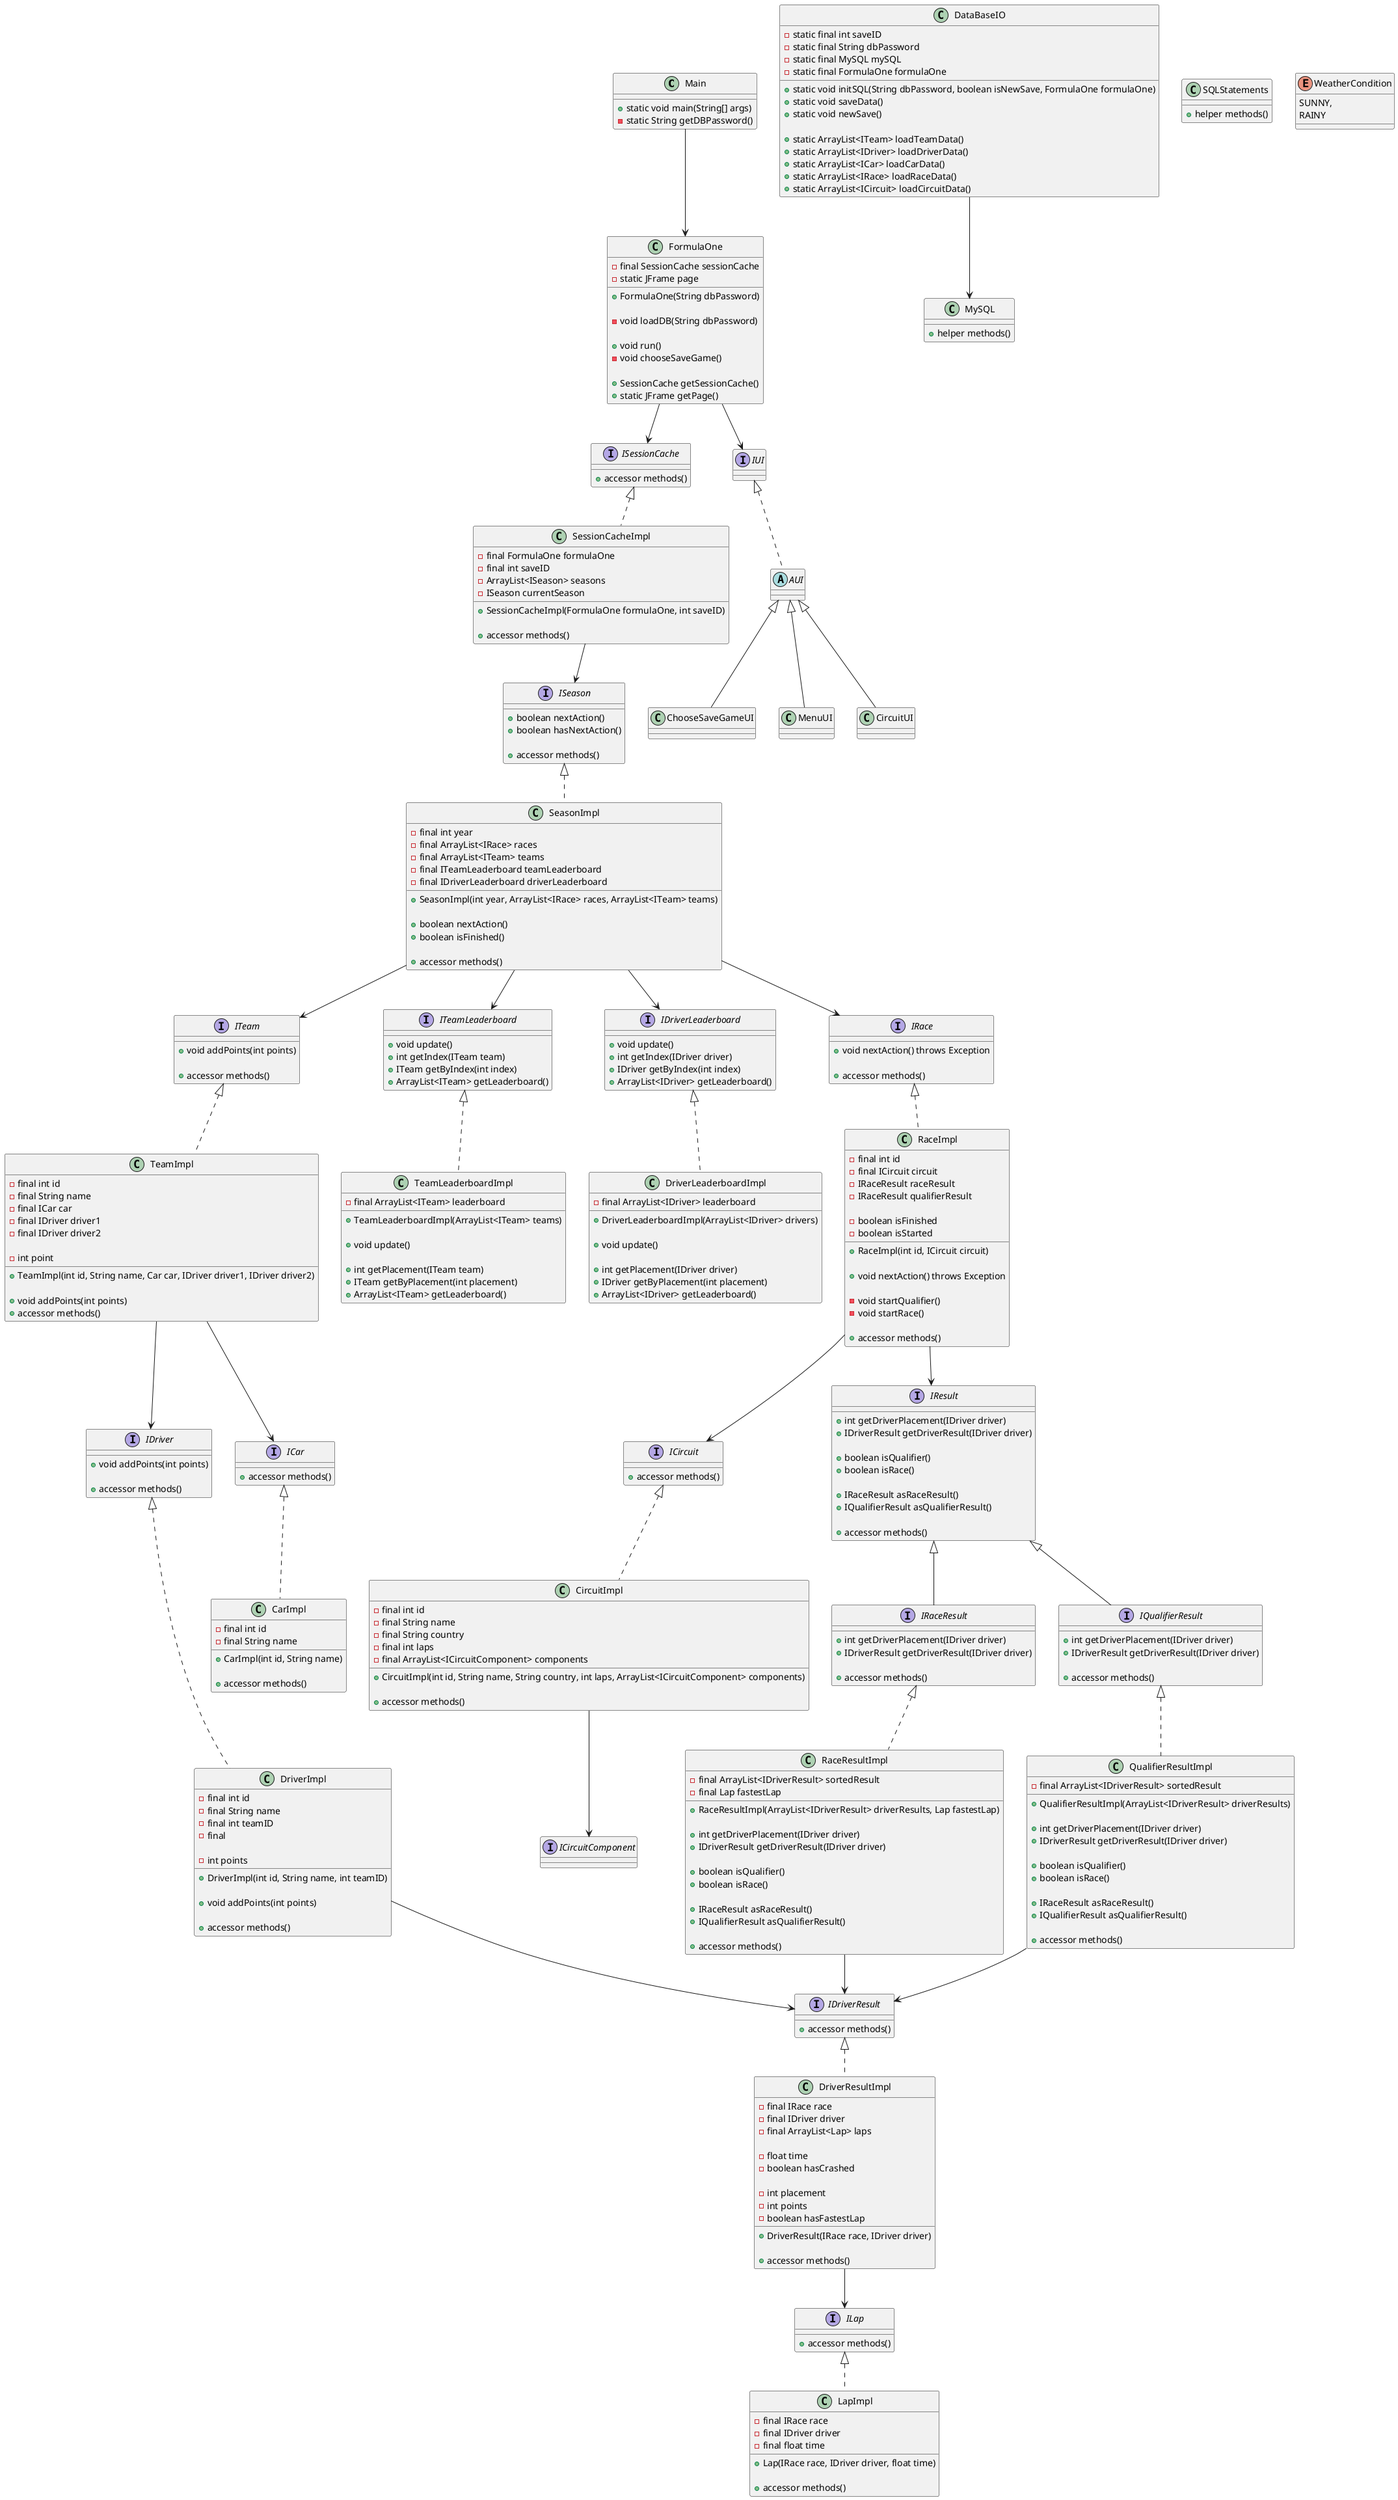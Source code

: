 @startuml

' ******************
' Classes
' ******************

class Main {
    + static void main(String[] args)
    - static String getDBPassword()
}

class FormulaOne {
    - final SessionCache sessionCache
    - static JFrame page

    + FormulaOne(String dbPassword)

    - void loadDB(String dbPassword)

    + void run()
    - void chooseSaveGame()

    + SessionCache getSessionCache()
    + static JFrame getPage()
}

class SessionCacheImpl implements ISessionCache {
    - final FormulaOne formulaOne
    - final int saveID
    - ArrayList<ISeason> seasons
    - ISeason currentSeason

    + SessionCacheImpl(FormulaOne formulaOne, int saveID)

    + accessor methods()
}

class SeasonImpl implements ISeason {
    - final int year
    - final ArrayList<IRace> races
    - final ArrayList<ITeam> teams
    - final ITeamLeaderboard teamLeaderboard
    - final IDriverLeaderboard driverLeaderboard


    + SeasonImpl(int year, ArrayList<IRace> races, ArrayList<ITeam> teams)

    + boolean nextAction()
    + boolean isFinished()

    + accessor methods()
}

class TeamImpl implements ITeam {
    - final int id
    - final String name
    - final ICar car
    - final IDriver driver1
    - final IDriver driver2

    - int point

    + TeamImpl(int id, String name, Car car, IDriver driver1, IDriver driver2)

    + void addPoints(int points)
    + accessor methods()
}

class DriverImpl implements IDriver {
    ' TODO: TILFØJE ATTRIBUTES (Skal det være en klasse for sig selv?)
    - final int id
    - final String name
    - final int teamID
    - final

    - int points

    + DriverImpl(int id, String name, int teamID)

    + void addPoints(int points)

    + accessor methods()
}

class CarImpl implements ICar {
    ' TODO: TILFØJE ATTRIBUTES (Skal det være en klasse for sig selv?)
    - final int id
    - final String name

    + CarImpl(int id, String name)

    + accessor methods()
}

class CircuitImpl implements ICircuit {
    ' TODO: TILFØJE ATTRIBUTES (Skal det være en klasse for sig selv?)
    - final int id
    - final String name
    - final String country
    - final int laps
    - final ArrayList<ICircuitComponent> components

    + CircuitImpl(int id, String name, String country, int laps, ArrayList<ICircuitComponent> components)

    + accessor methods()
}

class TeamLeaderboardImpl implements ITeamLeaderboard {
    - final ArrayList<ITeam> leaderboard

    + TeamLeaderboardImpl(ArrayList<ITeam> teams)

    + void update()

    + int getPlacement(ITeam team)
    + ITeam getByPlacement(int placement)
    + ArrayList<ITeam> getLeaderboard()
}

class DriverLeaderboardImpl implements IDriverLeaderboard {
    - final ArrayList<IDriver> leaderboard

    + DriverLeaderboardImpl(ArrayList<IDriver> drivers)

    + void update()

    + int getPlacement(IDriver driver)
    + IDriver getByPlacement(int placement)
    + ArrayList<IDriver> getLeaderboard()
}

' ******************
' DataBase Classes
' ******************

class DataBaseIO {
    - static final int saveID
    - static final String dbPassword
    - static final MySQL mySQL
    - static final FormulaOne formulaOne

    + static void initSQL(String dbPassword, boolean isNewSave, FormulaOne formulaOne)
    + static void saveData()
    + static void newSave()

    + static ArrayList<ITeam> loadTeamData()
    + static ArrayList<IDriver> loadDriverData()
    + static ArrayList<ICar> loadCarData()
    + static ArrayList<IRace> loadRaceData()
    + static ArrayList<ICircuit> loadCircuitData()
}

class MySQL {
    + helper methods()
}

class SQLStatements {
    + helper methods()
}

' ******************
' Race Classes
' ******************

class RaceImpl implements IRace {
    - final int id
    - final ICircuit circuit
    - IRaceResult raceResult
    - IRaceResult qualifierResult

    - boolean isFinished
    - boolean isStarted

    + RaceImpl(int id, ICircuit circuit)

    + void nextAction() throws Exception
    ' TODO: Hvilken exception skal smides? evt. lav en custom exception

    - void startQualifier()
    - void startRace()

    + accessor methods()
}

class RaceResultImpl implements IRaceResult {
    - final ArrayList<IDriverResult> sortedResult
    - final Lap fastestLap

    + RaceResultImpl(ArrayList<IDriverResult> driverResults, Lap fastestLap)
    ' TODO: Vi skal sorterer resultatet vi får ind her

    + int getDriverPlacement(IDriver driver)
    + IDriverResult getDriverResult(IDriver driver)

    + boolean isQualifier()
    + boolean isRace()

    + IRaceResult asRaceResult()
    + IQualifierResult asQualifierResult()

    + accessor methods()
}

class QualifierResultImpl implements IQualifierResult {
    - final ArrayList<IDriverResult> sortedResult

    + QualifierResultImpl(ArrayList<IDriverResult> driverResults)
    ' TODO: Vi skal sorterer resultatet vi får ind her

    + int getDriverPlacement(IDriver driver)
    + IDriverResult getDriverResult(IDriver driver)

    + boolean isQualifier()
    + boolean isRace()

    + IRaceResult asRaceResult()
    + IQualifierResult asQualifierResult()

    + accessor methods()
}

class DriverResultImpl implements IDriverResult {
    - final IRace race
    - final IDriver driver
    - final ArrayList<Lap> laps

    - float time
    - boolean hasCrashed

    - int placement
    - int points
    - boolean hasFastestLap

    + DriverResult(IRace race, IDriver driver)

    + accessor methods()
}

class LapImpl implements ILap {
    - final IRace race
    - final IDriver driver
    - final float time

    + Lap(IRace race, IDriver driver, float time)

    + accessor methods()
}

' ******************
' UI Classes
' ******************

class ChooseSaveGameUI extends AUI {
    ' TODO: Når de laves
}

class MenuUI extends AUI {
    ' TODO: Når de laves
}

class CircuitUI extends AUI {
    ' TODO: Når de laves
}

' ******************
' Abstract Classes
' ******************

abstract class AUI implements IUI {
    ' TODO: Når de laves
}

' ******************
' Interfaces
' ******************

interface ITeam {
    + void addPoints(int points)

    + accessor methods()
}

interface IDriver {
    + void addPoints(int points)

    + accessor methods()
}

interface ICar {
    + accessor methods()
}

interface ISessionCache {
    + accessor methods()
}

interface ISeason {
    + boolean nextAction()
    + boolean hasNextAction()

    + accessor methods()
}

interface IRace {
    + void nextAction() throws Exception
    ' TODO: Hvilken exception skal smides? evt. lav en custom exception

    + accessor methods()
}

interface ICircuit {
    + accessor methods()
}

interface ICircuitComponent {

}

interface IResult {
    + int getDriverPlacement(IDriver driver)
    + IDriverResult getDriverResult(IDriver driver)

    + boolean isQualifier()
    + boolean isRace()

    + IRaceResult asRaceResult()
    + IQualifierResult asQualifierResult()

    + accessor methods()
}

interface IRaceResult extends IResult {
    + int getDriverPlacement(IDriver driver)
    + IDriverResult getDriverResult(IDriver driver)

    + accessor methods()
}

interface IQualifierResult extends IResult {
    + int getDriverPlacement(IDriver driver)
    + IDriverResult getDriverResult(IDriver driver)

    + accessor methods()
}

interface IDriverResult {
    + accessor methods()
}

interface ILap {
    + accessor methods()
}

interface IDriverLeaderboard {
    + void update()
    + int getIndex(IDriver driver)
    + IDriver getByIndex(int index)
    + ArrayList<IDriver> getLeaderboard()
}

interface ITeamLeaderboard {
    + void update()
    + int getIndex(ITeam team)
    + ITeam getByIndex(int index)
    + ArrayList<ITeam> getLeaderboard()
}

interface IUI {
    ' TODO: Når de laves
}

' ******************
' Enums
' ******************

enum WeatherCondition {
    SUNNY,
    RAINY
}

' ******************
' Relations
' ******************

Main --> FormulaOne

FormulaOne --> ISessionCache
FormulaOne --> IUI

SessionCacheImpl --> ISeason

SeasonImpl --> ITeam
SeasonImpl --> IRace
SeasonImpl --> ITeamLeaderboard
SeasonImpl --> IDriverLeaderboard

RaceImpl --> ICircuit
RaceImpl --> IResult

RaceResultImpl --> IDriverResult
QualifierResultImpl --> IDriverResult
DriverImpl --> IDriverResult

DriverResultImpl --> ILap

TeamImpl --> ICar
TeamImpl --> IDriver

CircuitImpl --> ICircuitComponent

DataBaseIO --> MySQL

@enduml